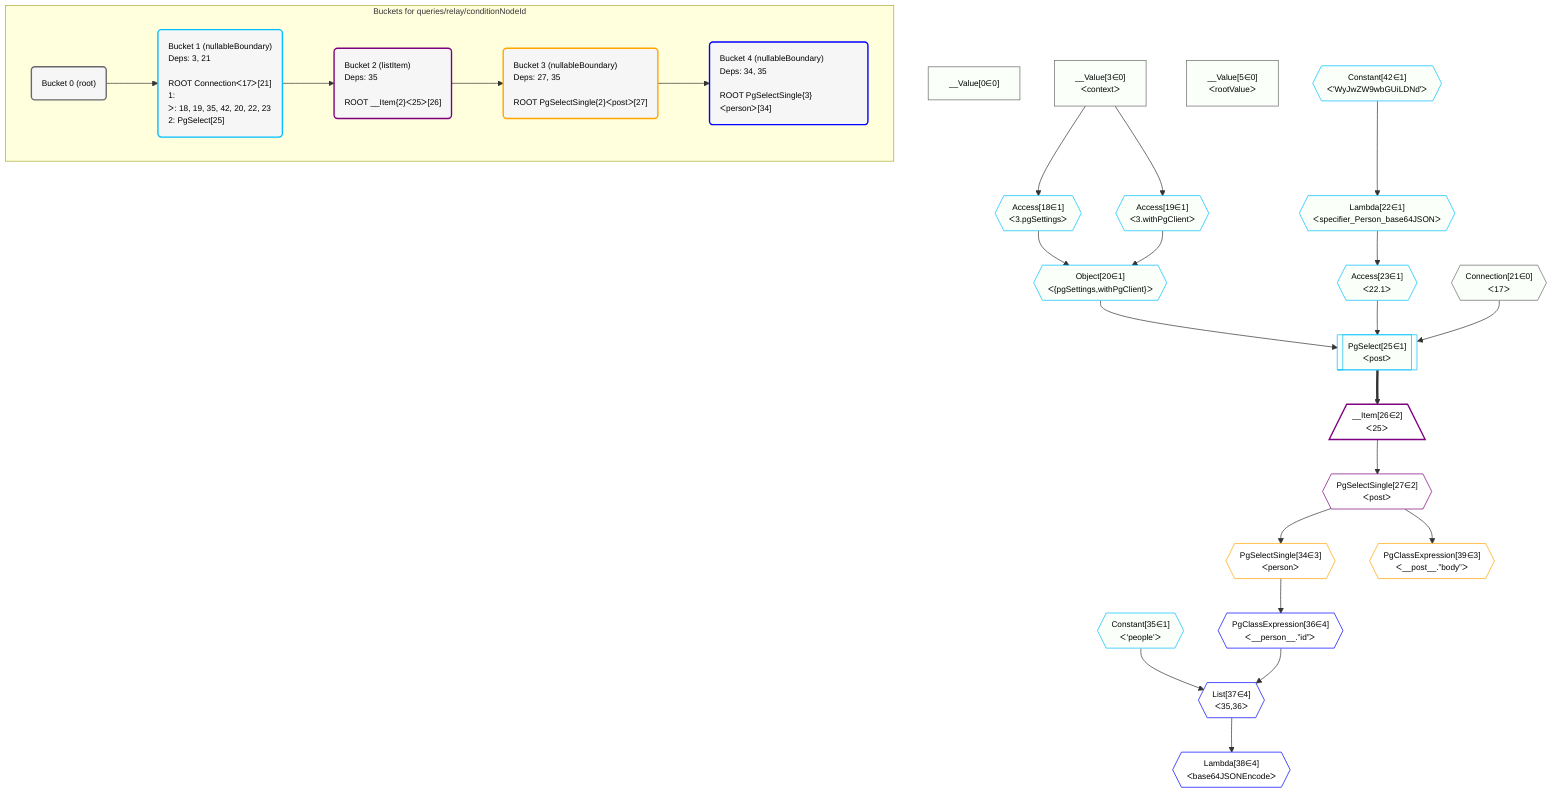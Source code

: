 %%{init: {'themeVariables': { 'fontSize': '12px'}}}%%
graph TD
    classDef path fill:#eee,stroke:#000,color:#000
    classDef plan fill:#fff,stroke-width:1px,color:#000
    classDef itemplan fill:#fff,stroke-width:2px,color:#000
    classDef unbatchedplan fill:#dff,stroke-width:1px,color:#000
    classDef sideeffectplan fill:#fcc,stroke-width:2px,color:#000
    classDef bucket fill:#f6f6f6,color:#000,stroke-width:2px,text-align:left


    %% plan dependencies
    __Value0["__Value[0∈0]"]:::plan
    __Value3["__Value[3∈0]<br />ᐸcontextᐳ"]:::plan
    __Value5["__Value[5∈0]<br />ᐸrootValueᐳ"]:::plan
    Connection21{{"Connection[21∈0]<br />ᐸ17ᐳ"}}:::plan
    PgSelect25[["PgSelect[25∈1]<br />ᐸpostᐳ"]]:::plan
    Object20{{"Object[20∈1]<br />ᐸ{pgSettings,withPgClient}ᐳ"}}:::plan
    Access23{{"Access[23∈1]<br />ᐸ22.1ᐳ"}}:::plan
    Object20 & Access23 & Connection21 --> PgSelect25
    Access18{{"Access[18∈1]<br />ᐸ3.pgSettingsᐳ"}}:::plan
    Access19{{"Access[19∈1]<br />ᐸ3.withPgClientᐳ"}}:::plan
    Access18 & Access19 --> Object20
    __Value3 --> Access18
    __Value3 --> Access19
    Lambda22{{"Lambda[22∈1]<br />ᐸspecifier_Person_base64JSONᐳ"}}:::plan
    Constant42{{"Constant[42∈1]<br />ᐸ'WyJwZW9wbGUiLDNd'ᐳ"}}:::plan
    Constant42 --> Lambda22
    Lambda22 --> Access23
    Constant35{{"Constant[35∈1]<br />ᐸ'people'ᐳ"}}:::plan
    __Item26[/"__Item[26∈2]<br />ᐸ25ᐳ"\]:::itemplan
    PgSelect25 ==> __Item26
    PgSelectSingle27{{"PgSelectSingle[27∈2]<br />ᐸpostᐳ"}}:::plan
    __Item26 --> PgSelectSingle27
    PgSelectSingle34{{"PgSelectSingle[34∈3]<br />ᐸpersonᐳ"}}:::plan
    PgSelectSingle27 --> PgSelectSingle34
    PgClassExpression39{{"PgClassExpression[39∈3]<br />ᐸ__post__.”body”ᐳ"}}:::plan
    PgSelectSingle27 --> PgClassExpression39
    List37{{"List[37∈4]<br />ᐸ35,36ᐳ"}}:::plan
    PgClassExpression36{{"PgClassExpression[36∈4]<br />ᐸ__person__.”id”ᐳ"}}:::plan
    Constant35 & PgClassExpression36 --> List37
    PgSelectSingle34 --> PgClassExpression36
    Lambda38{{"Lambda[38∈4]<br />ᐸbase64JSONEncodeᐳ"}}:::plan
    List37 --> Lambda38

    %% define steps

    subgraph "Buckets for queries/relay/conditionNodeId"
    Bucket0("Bucket 0 (root)"):::bucket
    classDef bucket0 stroke:#696969
    class Bucket0,__Value0,__Value3,__Value5,Connection21 bucket0
    Bucket1("Bucket 1 (nullableBoundary)<br />Deps: 3, 21<br /><br />ROOT Connectionᐸ17ᐳ[21]<br />1: <br />ᐳ: 18, 19, 35, 42, 20, 22, 23<br />2: PgSelect[25]"):::bucket
    classDef bucket1 stroke:#00bfff
    class Bucket1,Access18,Access19,Object20,Lambda22,Access23,PgSelect25,Constant35,Constant42 bucket1
    Bucket2("Bucket 2 (listItem)<br />Deps: 35<br /><br />ROOT __Item{2}ᐸ25ᐳ[26]"):::bucket
    classDef bucket2 stroke:#7f007f
    class Bucket2,__Item26,PgSelectSingle27 bucket2
    Bucket3("Bucket 3 (nullableBoundary)<br />Deps: 27, 35<br /><br />ROOT PgSelectSingle{2}ᐸpostᐳ[27]"):::bucket
    classDef bucket3 stroke:#ffa500
    class Bucket3,PgSelectSingle34,PgClassExpression39 bucket3
    Bucket4("Bucket 4 (nullableBoundary)<br />Deps: 34, 35<br /><br />ROOT PgSelectSingle{3}ᐸpersonᐳ[34]"):::bucket
    classDef bucket4 stroke:#0000ff
    class Bucket4,PgClassExpression36,List37,Lambda38 bucket4
    Bucket0 --> Bucket1
    Bucket1 --> Bucket2
    Bucket2 --> Bucket3
    Bucket3 --> Bucket4
    classDef unary fill:#fafffa,borderWidth:8px
    class __Value0,__Value3,__Value5,Connection21,PgSelect25,Object20,Access18,Access19,Lambda22,Access23,Constant35,Constant42 unary
    end